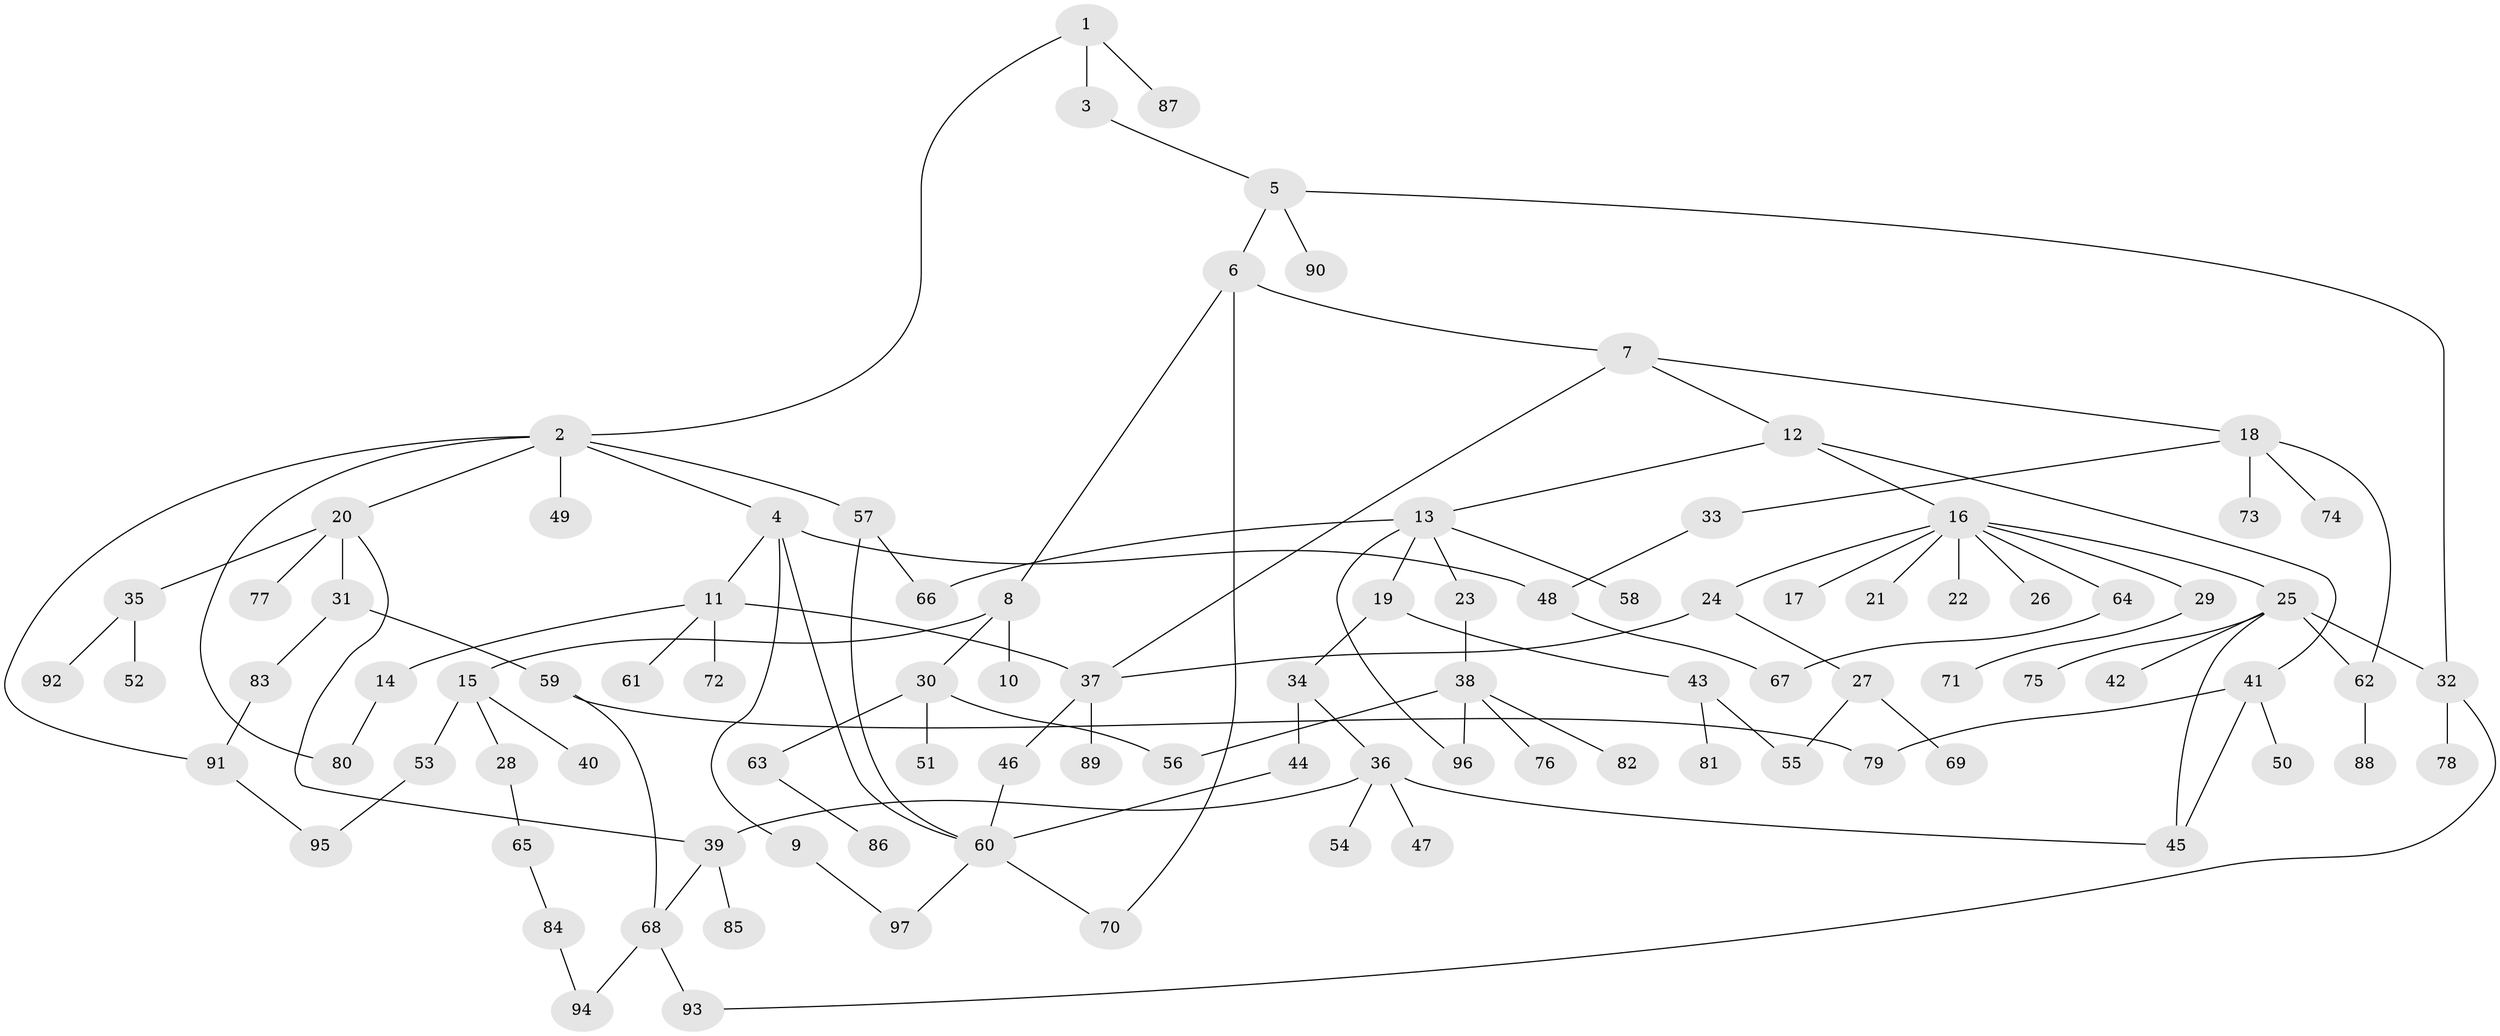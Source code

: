 // Generated by graph-tools (version 1.1) at 2025/49/03/09/25 03:49:23]
// undirected, 97 vertices, 121 edges
graph export_dot {
graph [start="1"]
  node [color=gray90,style=filled];
  1;
  2;
  3;
  4;
  5;
  6;
  7;
  8;
  9;
  10;
  11;
  12;
  13;
  14;
  15;
  16;
  17;
  18;
  19;
  20;
  21;
  22;
  23;
  24;
  25;
  26;
  27;
  28;
  29;
  30;
  31;
  32;
  33;
  34;
  35;
  36;
  37;
  38;
  39;
  40;
  41;
  42;
  43;
  44;
  45;
  46;
  47;
  48;
  49;
  50;
  51;
  52;
  53;
  54;
  55;
  56;
  57;
  58;
  59;
  60;
  61;
  62;
  63;
  64;
  65;
  66;
  67;
  68;
  69;
  70;
  71;
  72;
  73;
  74;
  75;
  76;
  77;
  78;
  79;
  80;
  81;
  82;
  83;
  84;
  85;
  86;
  87;
  88;
  89;
  90;
  91;
  92;
  93;
  94;
  95;
  96;
  97;
  1 -- 2;
  1 -- 3;
  1 -- 87;
  2 -- 4;
  2 -- 20;
  2 -- 49;
  2 -- 57;
  2 -- 80;
  2 -- 91;
  3 -- 5;
  4 -- 9;
  4 -- 11;
  4 -- 60;
  4 -- 48;
  5 -- 6;
  5 -- 32;
  5 -- 90;
  6 -- 7;
  6 -- 8;
  6 -- 70;
  7 -- 12;
  7 -- 18;
  7 -- 37;
  8 -- 10;
  8 -- 15;
  8 -- 30;
  9 -- 97;
  11 -- 14;
  11 -- 37;
  11 -- 61;
  11 -- 72;
  12 -- 13;
  12 -- 16;
  12 -- 41;
  13 -- 19;
  13 -- 23;
  13 -- 58;
  13 -- 96;
  13 -- 66;
  14 -- 80;
  15 -- 28;
  15 -- 40;
  15 -- 53;
  16 -- 17;
  16 -- 21;
  16 -- 22;
  16 -- 24;
  16 -- 25;
  16 -- 26;
  16 -- 29;
  16 -- 64;
  18 -- 33;
  18 -- 62;
  18 -- 73;
  18 -- 74;
  19 -- 34;
  19 -- 43;
  20 -- 31;
  20 -- 35;
  20 -- 39;
  20 -- 77;
  23 -- 38;
  24 -- 27;
  24 -- 37;
  25 -- 42;
  25 -- 45;
  25 -- 75;
  25 -- 62;
  25 -- 32;
  27 -- 55;
  27 -- 69;
  28 -- 65;
  29 -- 71;
  30 -- 51;
  30 -- 63;
  30 -- 56;
  31 -- 59;
  31 -- 83;
  32 -- 78;
  32 -- 93;
  33 -- 48;
  34 -- 36;
  34 -- 44;
  35 -- 52;
  35 -- 92;
  36 -- 47;
  36 -- 54;
  36 -- 39;
  36 -- 45;
  37 -- 46;
  37 -- 89;
  38 -- 56;
  38 -- 76;
  38 -- 82;
  38 -- 96;
  39 -- 85;
  39 -- 68;
  41 -- 50;
  41 -- 79;
  41 -- 45;
  43 -- 81;
  43 -- 55;
  44 -- 60;
  46 -- 60;
  48 -- 67;
  53 -- 95;
  57 -- 66;
  57 -- 60;
  59 -- 68;
  59 -- 79;
  60 -- 97;
  60 -- 70;
  62 -- 88;
  63 -- 86;
  64 -- 67;
  65 -- 84;
  68 -- 94;
  68 -- 93;
  83 -- 91;
  84 -- 94;
  91 -- 95;
}
